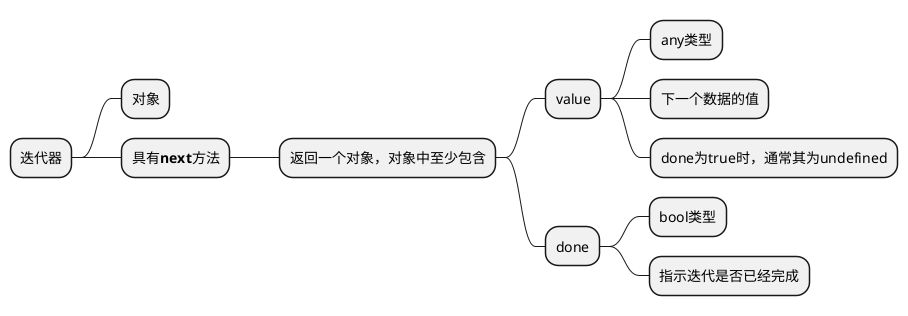 @startmindmap

* 迭代器
** 对象
** 具有**next**方法
*** 返回一个对象，对象中至少包含
**** value
***** any类型
***** 下一个数据的值
***** done为true时，通常其为undefined
**** done
***** bool类型
***** 指示迭代是否已经完成
@endmindmap